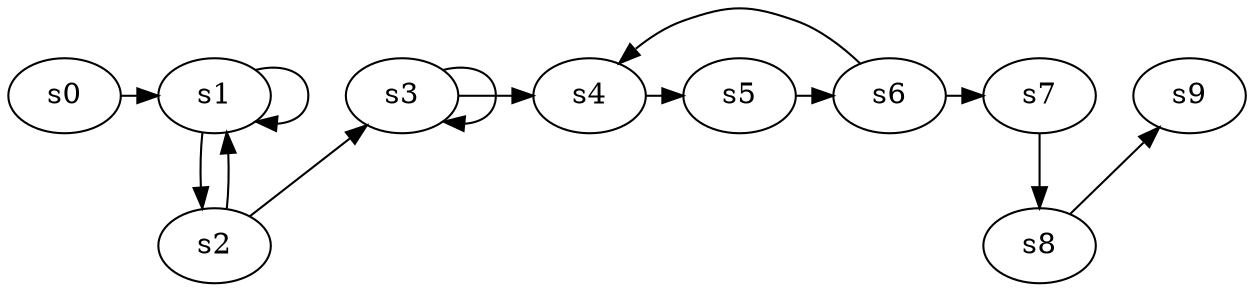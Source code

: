 digraph game_0015_chain_10 {
    s0 [name="s0", player=0];
    s1 [name="s1", player=1];
    s2 [name="s2", player=0, target=1];
    s3 [name="s3", player=1, target=1];
    s4 [name="s4", player=0];
    s5 [name="s5", player=1, target=1];
    s6 [name="s6", player=0];
    s7 [name="s7", player=1];
    s8 [name="s8", player=0];
    s9 [name="s9", player=1];

    s0 -> s1 [constraint="time % 3 == 2"];
    s1 -> s2;
    s2 -> s3 [constraint="time % 3 == 0"];
    s3 -> s4 [constraint="time % 2 == 1"];
    s4 -> s5 [constraint="time == 1 || time == 5"];
    s5 -> s6 [constraint="time % 5 == 0"];
    s6 -> s7 [constraint="time % 3 == 1"];
    s7 -> s8;
    s8 -> s9 [constraint="time % 4 == 1"];
    s1 -> s1 [constraint="time % 3 == 0"];
    s2 -> s1 [constraint="!(time % 3 == 0)"];
    s3 -> s3 [constraint="time % 2 == 0"];
    s6 -> s4 [constraint="!(time % 3 == 0)"];
}
